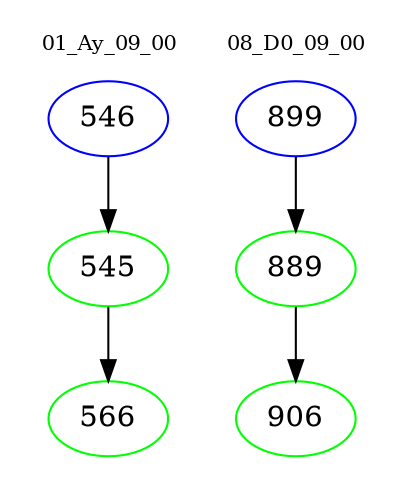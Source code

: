digraph{
subgraph cluster_0 {
color = white
label = "01_Ay_09_00";
fontsize=10;
T0_546 [label="546", color="blue"]
T0_546 -> T0_545 [color="black"]
T0_545 [label="545", color="green"]
T0_545 -> T0_566 [color="black"]
T0_566 [label="566", color="green"]
}
subgraph cluster_1 {
color = white
label = "08_D0_09_00";
fontsize=10;
T1_899 [label="899", color="blue"]
T1_899 -> T1_889 [color="black"]
T1_889 [label="889", color="green"]
T1_889 -> T1_906 [color="black"]
T1_906 [label="906", color="green"]
}
}
